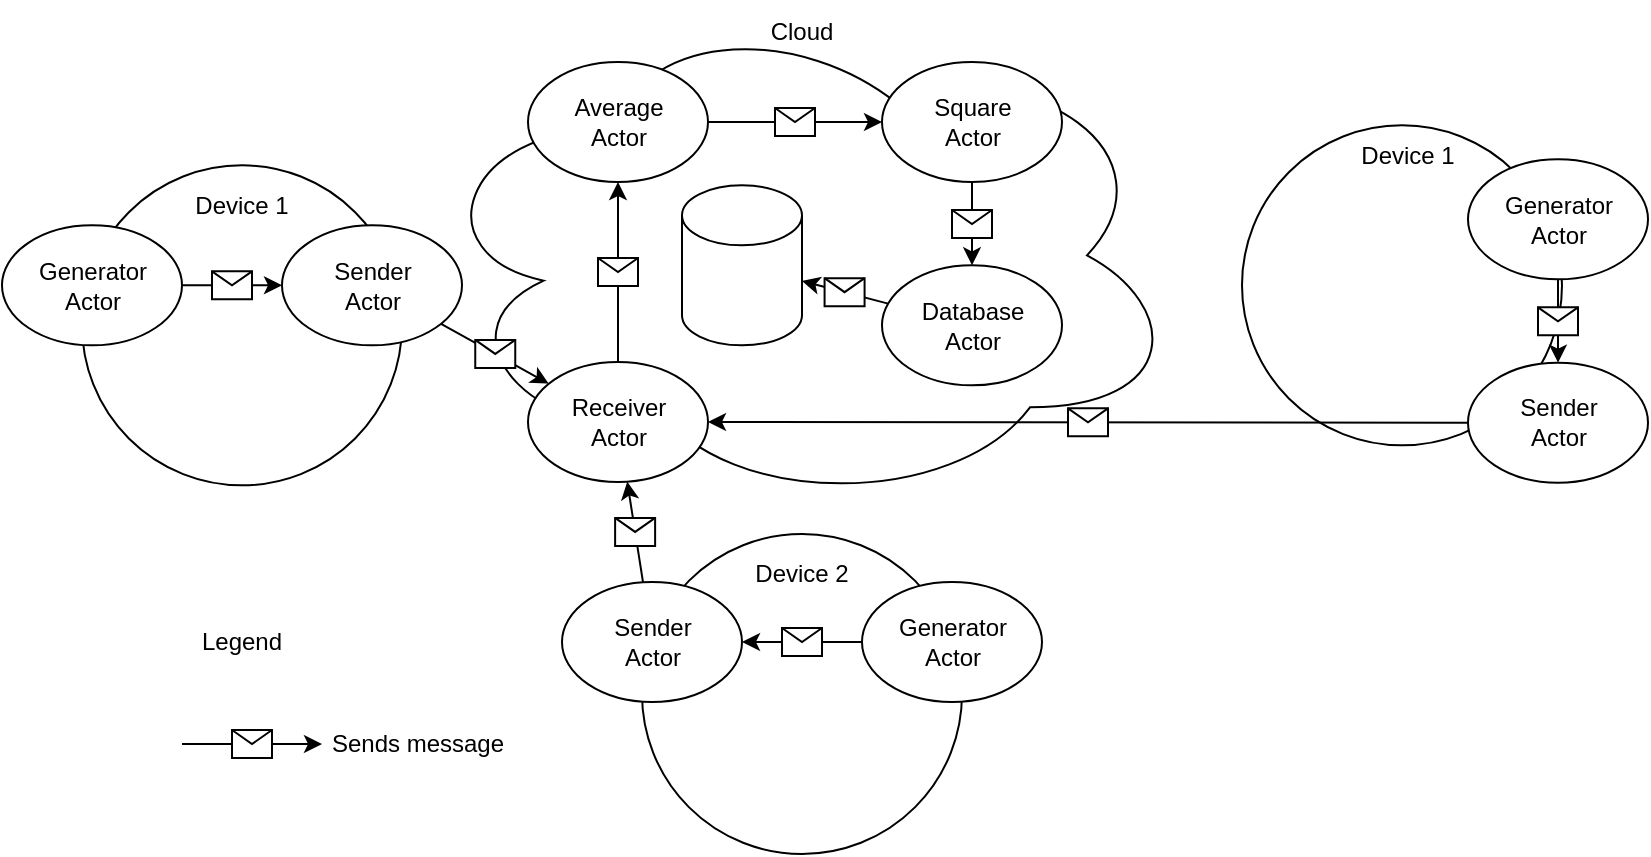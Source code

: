 <mxfile>
    <diagram id="oACH8ZhypJP07cCH_AKi" name="Page-1">
        <mxGraphModel dx="1895" dy="779" grid="1" gridSize="10" guides="1" tooltips="1" connect="1" arrows="1" fold="1" page="1" pageScale="1" pageWidth="850" pageHeight="1100" math="0" shadow="0">
            <root>
                <mxCell id="0"/>
                <mxCell id="1" parent="0"/>
                <mxCell id="72" value="" style="ellipse;whiteSpace=wrap;html=1;aspect=fixed;" parent="1" vertex="1">
                    <mxGeometry x="30" y="251.66" width="160" height="160" as="geometry"/>
                </mxCell>
                <mxCell id="2" value="" style="ellipse;shape=cloud;whiteSpace=wrap;html=1;" parent="1" vertex="1">
                    <mxGeometry x="200" y="170" width="380" height="253.33" as="geometry"/>
                </mxCell>
                <mxCell id="7" value="" style="group" parent="1" vertex="1" connectable="0">
                    <mxGeometry x="-10" y="281.66" width="90" height="60" as="geometry"/>
                </mxCell>
                <mxCell id="8" value="" style="ellipse;whiteSpace=wrap;html=1;" parent="7" vertex="1">
                    <mxGeometry width="90" height="60" as="geometry"/>
                </mxCell>
                <mxCell id="9" value="Generator Actor" style="text;html=1;strokeColor=none;fillColor=none;align=center;verticalAlign=middle;whiteSpace=wrap;rounded=0;" parent="7" vertex="1">
                    <mxGeometry x="22.5" y="18.75" width="45" height="22.5" as="geometry"/>
                </mxCell>
                <mxCell id="22" value="Device 1" style="text;html=1;strokeColor=none;fillColor=none;align=center;verticalAlign=middle;whiteSpace=wrap;rounded=0;" parent="1" vertex="1">
                    <mxGeometry x="80" y="256.66" width="60" height="30" as="geometry"/>
                </mxCell>
                <mxCell id="25" value="" style="group" parent="1" vertex="1" connectable="0">
                    <mxGeometry x="130" y="281.66" width="90" height="60" as="geometry"/>
                </mxCell>
                <mxCell id="26" value="" style="ellipse;whiteSpace=wrap;html=1;" parent="25" vertex="1">
                    <mxGeometry width="90" height="60" as="geometry"/>
                </mxCell>
                <mxCell id="27" value="" style="group" parent="25" vertex="1" connectable="0">
                    <mxGeometry width="90" height="60" as="geometry"/>
                </mxCell>
                <mxCell id="28" value="Sender&lt;br&gt;Actor" style="text;html=1;strokeColor=none;fillColor=none;align=center;verticalAlign=middle;whiteSpace=wrap;rounded=0;" parent="27" vertex="1">
                    <mxGeometry x="22.5" y="18.75" width="45" height="22.5" as="geometry"/>
                </mxCell>
                <mxCell id="29" value="Cloud" style="text;html=1;strokeColor=none;fillColor=none;align=center;verticalAlign=middle;whiteSpace=wrap;rounded=0;" parent="1" vertex="1">
                    <mxGeometry x="360" y="170" width="60" height="30" as="geometry"/>
                </mxCell>
                <mxCell id="30" value="Legend" style="text;html=1;strokeColor=none;fillColor=none;align=center;verticalAlign=middle;whiteSpace=wrap;rounded=0;" parent="1" vertex="1">
                    <mxGeometry x="80" y="475" width="60" height="30" as="geometry"/>
                </mxCell>
                <mxCell id="33" value="" style="endArrow=classic;html=1;" parent="1" edge="1">
                    <mxGeometry relative="1" as="geometry">
                        <mxPoint x="80" y="541" as="sourcePoint"/>
                        <mxPoint x="150" y="541" as="targetPoint"/>
                    </mxGeometry>
                </mxCell>
                <mxCell id="34" value="" style="shape=message;html=1;outlineConnect=0;" parent="33" vertex="1">
                    <mxGeometry width="20" height="14" relative="1" as="geometry">
                        <mxPoint x="-10" y="-7" as="offset"/>
                    </mxGeometry>
                </mxCell>
                <mxCell id="35" value="Sends message" style="text;html=1;strokeColor=none;fillColor=none;align=center;verticalAlign=middle;whiteSpace=wrap;rounded=0;" parent="1" vertex="1">
                    <mxGeometry x="143" y="526" width="110" height="30" as="geometry"/>
                </mxCell>
                <mxCell id="45" value="" style="ellipse;whiteSpace=wrap;html=1;aspect=fixed;" parent="1" vertex="1">
                    <mxGeometry x="310" y="436" width="160" height="160" as="geometry"/>
                </mxCell>
                <mxCell id="46" value="" style="group" parent="1" vertex="1" connectable="0">
                    <mxGeometry x="420" y="460" width="90" height="60" as="geometry"/>
                </mxCell>
                <mxCell id="47" value="" style="ellipse;whiteSpace=wrap;html=1;" parent="46" vertex="1">
                    <mxGeometry width="90" height="60" as="geometry"/>
                </mxCell>
                <mxCell id="48" value="Generator Actor" style="text;html=1;strokeColor=none;fillColor=none;align=center;verticalAlign=middle;whiteSpace=wrap;rounded=0;" parent="46" vertex="1">
                    <mxGeometry x="22.5" y="18.75" width="45" height="22.5" as="geometry"/>
                </mxCell>
                <mxCell id="49" value="Device 2" style="text;html=1;strokeColor=none;fillColor=none;align=center;verticalAlign=middle;whiteSpace=wrap;rounded=0;" parent="1" vertex="1">
                    <mxGeometry x="360" y="441" width="60" height="30" as="geometry"/>
                </mxCell>
                <mxCell id="50" value="" style="group" parent="1" vertex="1" connectable="0">
                    <mxGeometry x="270" y="460" width="90" height="60" as="geometry"/>
                </mxCell>
                <mxCell id="51" value="" style="ellipse;whiteSpace=wrap;html=1;" parent="50" vertex="1">
                    <mxGeometry width="90" height="60" as="geometry"/>
                </mxCell>
                <mxCell id="52" value="" style="group" parent="50" vertex="1" connectable="0">
                    <mxGeometry width="90" height="60" as="geometry"/>
                </mxCell>
                <mxCell id="53" value="Sender&lt;br&gt;Actor" style="text;html=1;strokeColor=none;fillColor=none;align=center;verticalAlign=middle;whiteSpace=wrap;rounded=0;" parent="52" vertex="1">
                    <mxGeometry x="22.5" y="18.75" width="45" height="22.5" as="geometry"/>
                </mxCell>
                <mxCell id="55" value="" style="group" parent="1" vertex="1" connectable="0">
                    <mxGeometry x="253" y="350" width="90" height="60" as="geometry"/>
                </mxCell>
                <mxCell id="56" value="" style="ellipse;whiteSpace=wrap;html=1;" parent="55" vertex="1">
                    <mxGeometry width="90" height="60" as="geometry"/>
                </mxCell>
                <mxCell id="57" value="Receiver Actor" style="text;html=1;strokeColor=none;fillColor=none;align=center;verticalAlign=middle;whiteSpace=wrap;rounded=0;" parent="55" vertex="1">
                    <mxGeometry x="22.5" y="18.75" width="45" height="22.5" as="geometry"/>
                </mxCell>
                <mxCell id="58" value="" style="group" parent="1" vertex="1" connectable="0">
                    <mxGeometry x="253" y="200" width="90" height="60" as="geometry"/>
                </mxCell>
                <mxCell id="59" value="" style="ellipse;whiteSpace=wrap;html=1;" parent="58" vertex="1">
                    <mxGeometry width="90" height="60" as="geometry"/>
                </mxCell>
                <mxCell id="60" value="Average Actor" style="text;html=1;strokeColor=none;fillColor=none;align=center;verticalAlign=middle;whiteSpace=wrap;rounded=0;" parent="58" vertex="1">
                    <mxGeometry x="22.5" y="18.75" width="45" height="22.5" as="geometry"/>
                </mxCell>
                <mxCell id="61" value="" style="group" parent="1" vertex="1" connectable="0">
                    <mxGeometry x="430" y="200" width="90" height="60" as="geometry"/>
                </mxCell>
                <mxCell id="62" value="" style="ellipse;whiteSpace=wrap;html=1;" parent="61" vertex="1">
                    <mxGeometry width="90" height="60" as="geometry"/>
                </mxCell>
                <mxCell id="63" value="Square Actor" style="text;html=1;strokeColor=none;fillColor=none;align=center;verticalAlign=middle;whiteSpace=wrap;rounded=0;" parent="61" vertex="1">
                    <mxGeometry x="22.5" y="18.75" width="45" height="22.5" as="geometry"/>
                </mxCell>
                <mxCell id="66" value="" style="shape=cylinder3;whiteSpace=wrap;html=1;boundedLbl=1;backgroundOutline=1;size=15;" parent="1" vertex="1">
                    <mxGeometry x="330" y="261.66" width="60" height="80" as="geometry"/>
                </mxCell>
                <mxCell id="67" value="" style="endArrow=classic;html=1;" parent="1" source="8" target="26" edge="1">
                    <mxGeometry relative="1" as="geometry">
                        <mxPoint x="160" y="130" as="sourcePoint"/>
                        <mxPoint x="260" y="130" as="targetPoint"/>
                    </mxGeometry>
                </mxCell>
                <mxCell id="68" value="" style="shape=message;html=1;outlineConnect=0;" parent="67" vertex="1">
                    <mxGeometry width="20" height="14" relative="1" as="geometry">
                        <mxPoint x="-10" y="-7" as="offset"/>
                    </mxGeometry>
                </mxCell>
                <mxCell id="69" value="" style="endArrow=classic;html=1;" parent="1" source="47" target="51" edge="1">
                    <mxGeometry relative="1" as="geometry">
                        <mxPoint x="480" y="500" as="sourcePoint"/>
                        <mxPoint x="580" y="500" as="targetPoint"/>
                    </mxGeometry>
                </mxCell>
                <mxCell id="70" value="" style="shape=message;html=1;outlineConnect=0;" parent="69" vertex="1">
                    <mxGeometry width="20" height="14" relative="1" as="geometry">
                        <mxPoint x="-10" y="-7" as="offset"/>
                    </mxGeometry>
                </mxCell>
                <mxCell id="73" value="" style="ellipse;whiteSpace=wrap;html=1;aspect=fixed;" parent="1" vertex="1">
                    <mxGeometry x="610" y="231.66" width="160" height="160" as="geometry"/>
                </mxCell>
                <mxCell id="74" value="" style="group" parent="1" vertex="1" connectable="0">
                    <mxGeometry x="723" y="248.66" width="90" height="60" as="geometry"/>
                </mxCell>
                <mxCell id="75" value="" style="ellipse;whiteSpace=wrap;html=1;" parent="74" vertex="1">
                    <mxGeometry width="90" height="60" as="geometry"/>
                </mxCell>
                <mxCell id="76" value="Generator Actor" style="text;html=1;strokeColor=none;fillColor=none;align=center;verticalAlign=middle;whiteSpace=wrap;rounded=0;" parent="74" vertex="1">
                    <mxGeometry x="22.5" y="18.75" width="45" height="22.5" as="geometry"/>
                </mxCell>
                <mxCell id="77" value="Device 1" style="text;html=1;strokeColor=none;fillColor=none;align=center;verticalAlign=middle;whiteSpace=wrap;rounded=0;" parent="1" vertex="1">
                    <mxGeometry x="663" y="231.66" width="60" height="30" as="geometry"/>
                </mxCell>
                <mxCell id="78" value="" style="group" parent="1" vertex="1" connectable="0">
                    <mxGeometry x="723" y="350.33" width="90" height="60" as="geometry"/>
                </mxCell>
                <mxCell id="79" value="" style="ellipse;whiteSpace=wrap;html=1;" parent="78" vertex="1">
                    <mxGeometry width="90" height="60" as="geometry"/>
                </mxCell>
                <mxCell id="80" value="" style="group" parent="78" vertex="1" connectable="0">
                    <mxGeometry width="90" height="60" as="geometry"/>
                </mxCell>
                <mxCell id="81" value="Sender&lt;br&gt;Actor" style="text;html=1;strokeColor=none;fillColor=none;align=center;verticalAlign=middle;whiteSpace=wrap;rounded=0;" parent="80" vertex="1">
                    <mxGeometry x="22.5" y="18.75" width="45" height="22.5" as="geometry"/>
                </mxCell>
                <mxCell id="82" value="" style="endArrow=classic;html=1;" parent="1" source="75" target="79" edge="1">
                    <mxGeometry relative="1" as="geometry">
                        <mxPoint x="740" y="97" as="sourcePoint"/>
                        <mxPoint x="840" y="97" as="targetPoint"/>
                    </mxGeometry>
                </mxCell>
                <mxCell id="83" value="" style="shape=message;html=1;outlineConnect=0;" parent="82" vertex="1">
                    <mxGeometry width="20" height="14" relative="1" as="geometry">
                        <mxPoint x="-10" y="-7" as="offset"/>
                    </mxGeometry>
                </mxCell>
                <mxCell id="84" value="" style="endArrow=classic;html=1;" parent="1" source="26" target="56" edge="1">
                    <mxGeometry relative="1" as="geometry">
                        <mxPoint x="100" y="150" as="sourcePoint"/>
                        <mxPoint x="200" y="150" as="targetPoint"/>
                    </mxGeometry>
                </mxCell>
                <mxCell id="85" value="" style="shape=message;html=1;outlineConnect=0;" parent="84" vertex="1">
                    <mxGeometry width="20" height="14" relative="1" as="geometry">
                        <mxPoint x="-10" y="-7" as="offset"/>
                    </mxGeometry>
                </mxCell>
                <mxCell id="86" value="" style="endArrow=classic;html=1;" parent="1" source="51" target="56" edge="1">
                    <mxGeometry relative="1" as="geometry">
                        <mxPoint x="130" y="440" as="sourcePoint"/>
                        <mxPoint x="230" y="440" as="targetPoint"/>
                    </mxGeometry>
                </mxCell>
                <mxCell id="87" value="" style="shape=message;html=1;outlineConnect=0;" parent="86" vertex="1">
                    <mxGeometry width="20" height="14" relative="1" as="geometry">
                        <mxPoint x="-10" y="-7" as="offset"/>
                    </mxGeometry>
                </mxCell>
                <mxCell id="88" value="" style="endArrow=classic;html=1;" parent="1" source="79" target="56" edge="1">
                    <mxGeometry relative="1" as="geometry">
                        <mxPoint x="160" y="130" as="sourcePoint"/>
                        <mxPoint x="260" y="130" as="targetPoint"/>
                    </mxGeometry>
                </mxCell>
                <mxCell id="89" value="" style="shape=message;html=1;outlineConnect=0;" parent="88" vertex="1">
                    <mxGeometry width="20" height="14" relative="1" as="geometry">
                        <mxPoint x="-10" y="-7" as="offset"/>
                    </mxGeometry>
                </mxCell>
                <mxCell id="90" value="" style="endArrow=classic;html=1;" parent="1" source="56" target="59" edge="1">
                    <mxGeometry relative="1" as="geometry">
                        <mxPoint x="200" y="170" as="sourcePoint"/>
                        <mxPoint x="300" y="170" as="targetPoint"/>
                    </mxGeometry>
                </mxCell>
                <mxCell id="91" value="" style="shape=message;html=1;outlineConnect=0;" parent="90" vertex="1">
                    <mxGeometry width="20" height="14" relative="1" as="geometry">
                        <mxPoint x="-10" y="-7" as="offset"/>
                    </mxGeometry>
                </mxCell>
                <mxCell id="92" value="" style="endArrow=classic;html=1;" parent="1" source="59" target="62" edge="1">
                    <mxGeometry relative="1" as="geometry">
                        <mxPoint x="310" y="120" as="sourcePoint"/>
                        <mxPoint x="410" y="120" as="targetPoint"/>
                    </mxGeometry>
                </mxCell>
                <mxCell id="93" value="" style="shape=message;html=1;outlineConnect=0;" parent="92" vertex="1">
                    <mxGeometry width="20" height="14" relative="1" as="geometry">
                        <mxPoint x="-10" y="-7" as="offset"/>
                    </mxGeometry>
                </mxCell>
                <mxCell id="96" value="" style="group" vertex="1" connectable="0" parent="1">
                    <mxGeometry x="430" y="301.66" width="90" height="60" as="geometry"/>
                </mxCell>
                <mxCell id="97" value="" style="ellipse;whiteSpace=wrap;html=1;" vertex="1" parent="96">
                    <mxGeometry width="90" height="60" as="geometry"/>
                </mxCell>
                <mxCell id="98" value="Database Actor" style="text;html=1;strokeColor=none;fillColor=none;align=center;verticalAlign=middle;whiteSpace=wrap;rounded=0;" vertex="1" parent="96">
                    <mxGeometry x="22.5" y="18.75" width="45" height="22.5" as="geometry"/>
                </mxCell>
                <mxCell id="99" value="" style="endArrow=classic;html=1;" edge="1" parent="1" source="62" target="97">
                    <mxGeometry relative="1" as="geometry">
                        <mxPoint x="470" y="140" as="sourcePoint"/>
                        <mxPoint x="570" y="140" as="targetPoint"/>
                    </mxGeometry>
                </mxCell>
                <mxCell id="100" value="" style="shape=message;html=1;outlineConnect=0;" vertex="1" parent="99">
                    <mxGeometry width="20" height="14" relative="1" as="geometry">
                        <mxPoint x="-10" y="-7" as="offset"/>
                    </mxGeometry>
                </mxCell>
                <mxCell id="101" value="" style="endArrow=classic;html=1;" edge="1" parent="1" source="97" target="66">
                    <mxGeometry relative="1" as="geometry">
                        <mxPoint x="420" y="110" as="sourcePoint"/>
                        <mxPoint x="520" y="110" as="targetPoint"/>
                    </mxGeometry>
                </mxCell>
                <mxCell id="102" value="" style="shape=message;html=1;outlineConnect=0;" vertex="1" parent="101">
                    <mxGeometry width="20" height="14" relative="1" as="geometry">
                        <mxPoint x="-10" y="-7" as="offset"/>
                    </mxGeometry>
                </mxCell>
            </root>
        </mxGraphModel>
    </diagram>
</mxfile>